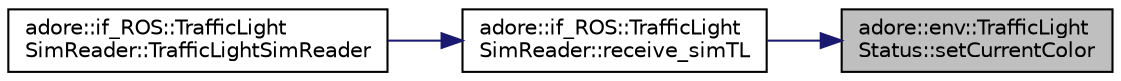 digraph "adore::env::TrafficLightStatus::setCurrentColor"
{
 // LATEX_PDF_SIZE
  edge [fontname="Helvetica",fontsize="10",labelfontname="Helvetica",labelfontsize="10"];
  node [fontname="Helvetica",fontsize="10",shape=record];
  rankdir="RL";
  Node1 [label="adore::env::TrafficLight\lStatus::setCurrentColor",height=0.2,width=0.4,color="black", fillcolor="grey75", style="filled", fontcolor="black",tooltip=" "];
  Node1 -> Node2 [dir="back",color="midnightblue",fontsize="10",style="solid",fontname="Helvetica"];
  Node2 [label="adore::if_ROS::TrafficLight\lSimReader::receive_simTL",height=0.2,width=0.4,color="black", fillcolor="white", style="filled",URL="$classadore_1_1if__ROS_1_1TrafficLightSimReader.html#a0772209256ce6c15b77c70cf3bfe59d3",tooltip=" "];
  Node2 -> Node3 [dir="back",color="midnightblue",fontsize="10",style="solid",fontname="Helvetica"];
  Node3 [label="adore::if_ROS::TrafficLight\lSimReader::TrafficLightSimReader",height=0.2,width=0.4,color="black", fillcolor="white", style="filled",URL="$classadore_1_1if__ROS_1_1TrafficLightSimReader.html#a16aba8fc7fa61cd9ead9af37d32cc3ba",tooltip=" "];
}
